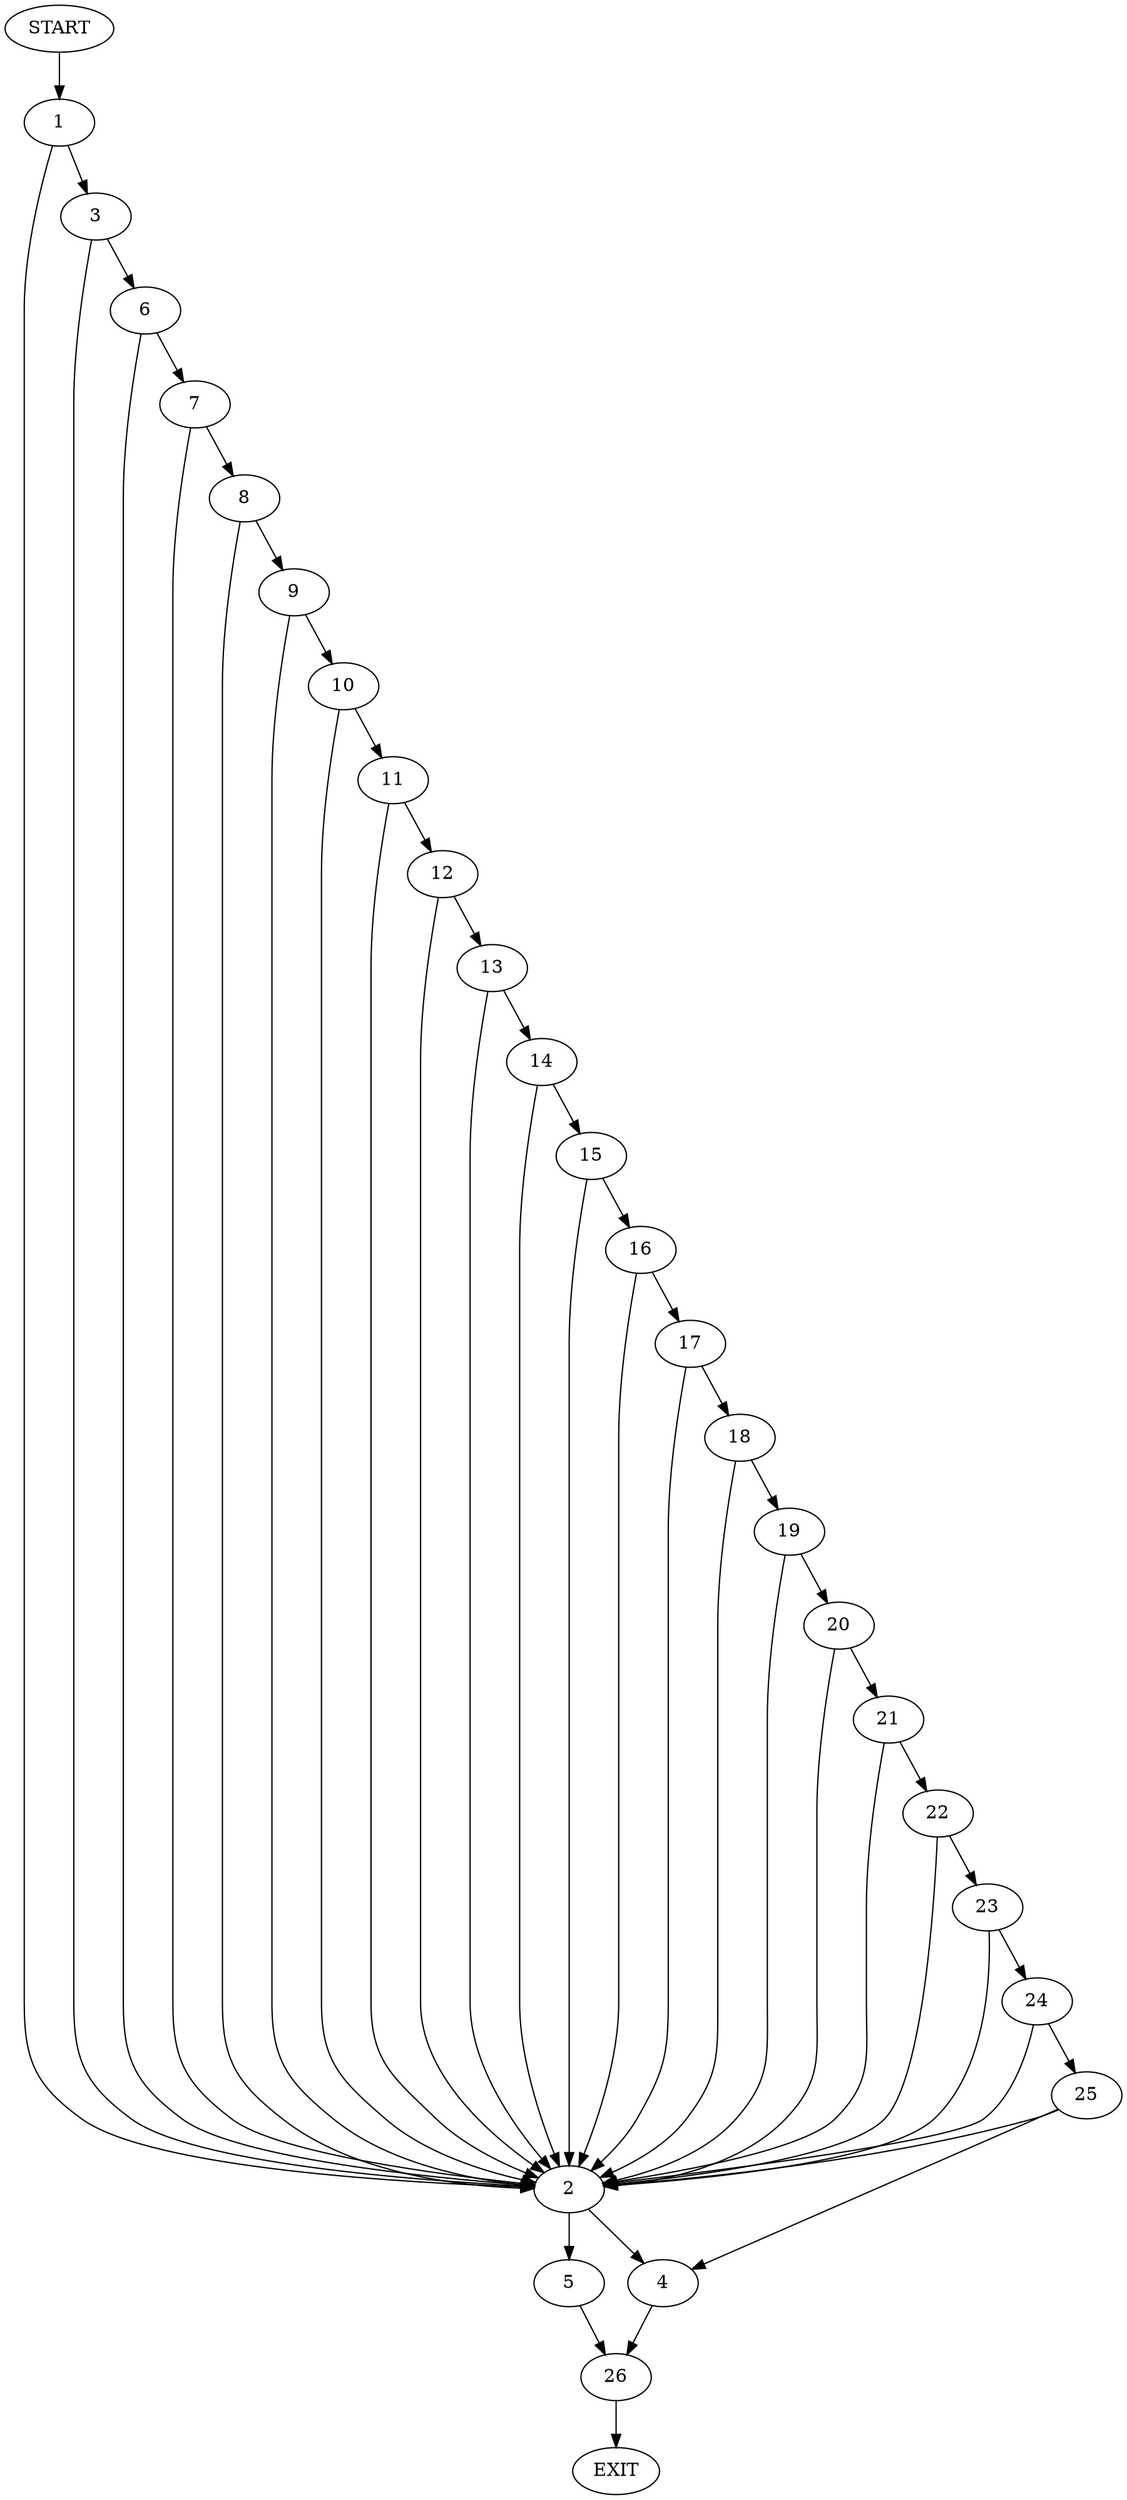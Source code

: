 digraph {
0 [label="START"]
27 [label="EXIT"]
0 -> 1
1 -> 2
1 -> 3
2 -> 4
2 -> 5
3 -> 6
3 -> 2
6 -> 2
6 -> 7
7 -> 8
7 -> 2
8 -> 2
8 -> 9
9 -> 10
9 -> 2
10 -> 11
10 -> 2
11 -> 12
11 -> 2
12 -> 2
12 -> 13
13 -> 14
13 -> 2
14 -> 2
14 -> 15
15 -> 16
15 -> 2
16 -> 17
16 -> 2
17 -> 18
17 -> 2
18 -> 19
18 -> 2
19 -> 20
19 -> 2
20 -> 2
20 -> 21
21 -> 22
21 -> 2
22 -> 2
22 -> 23
23 -> 2
23 -> 24
24 -> 25
24 -> 2
25 -> 4
25 -> 2
4 -> 26
5 -> 26
26 -> 27
}
